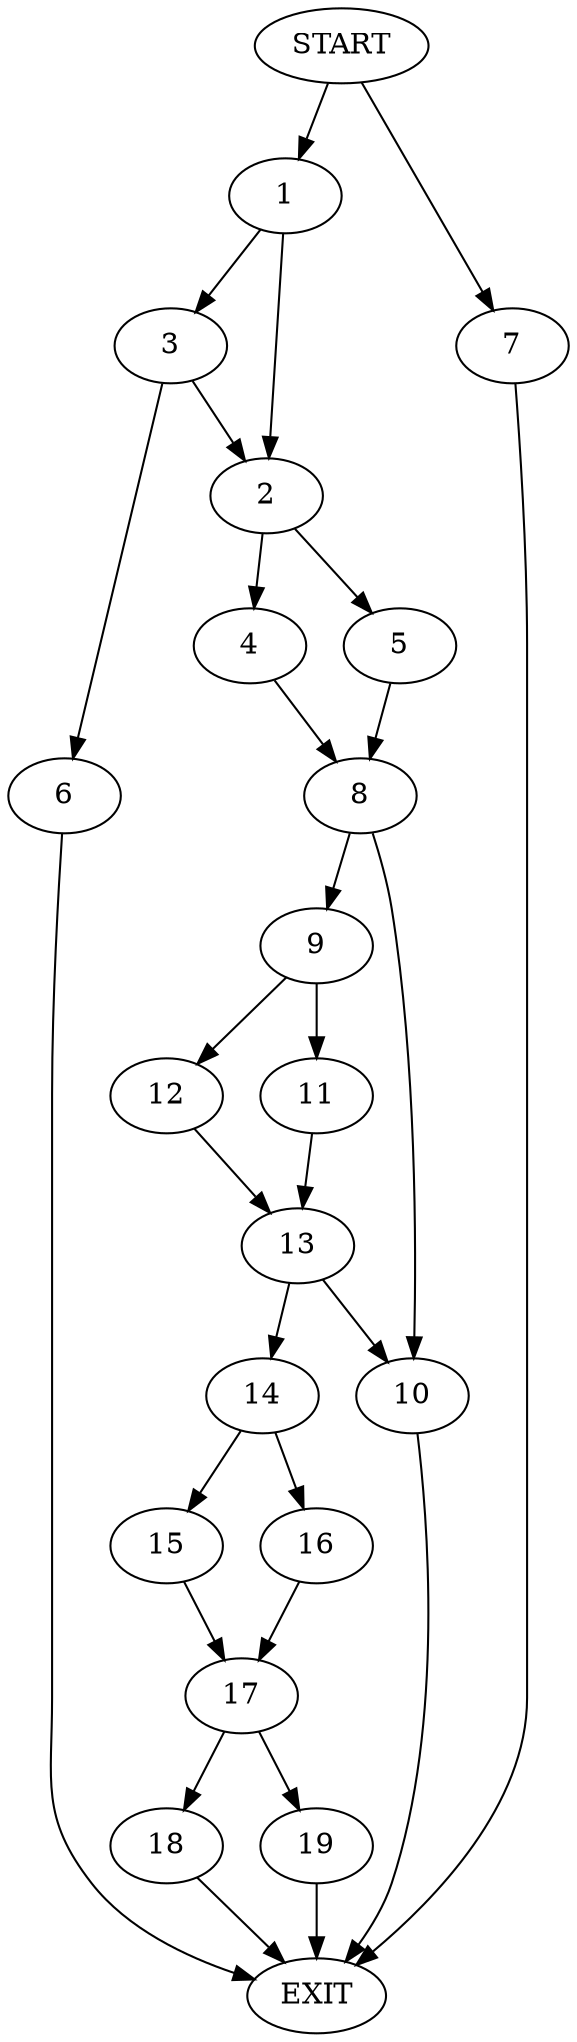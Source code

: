 digraph {
0 [label="START"]
20 [label="EXIT"]
0 -> 1
1 -> 2
1 -> 3
2 -> 4
2 -> 5
3 -> 6
3 -> 2
6 -> 20
0 -> 7
7 -> 20
4 -> 8
5 -> 8
8 -> 9
8 -> 10
9 -> 11
9 -> 12
10 -> 20
11 -> 13
12 -> 13
13 -> 10
13 -> 14
14 -> 15
14 -> 16
16 -> 17
15 -> 17
17 -> 18
17 -> 19
18 -> 20
19 -> 20
}
